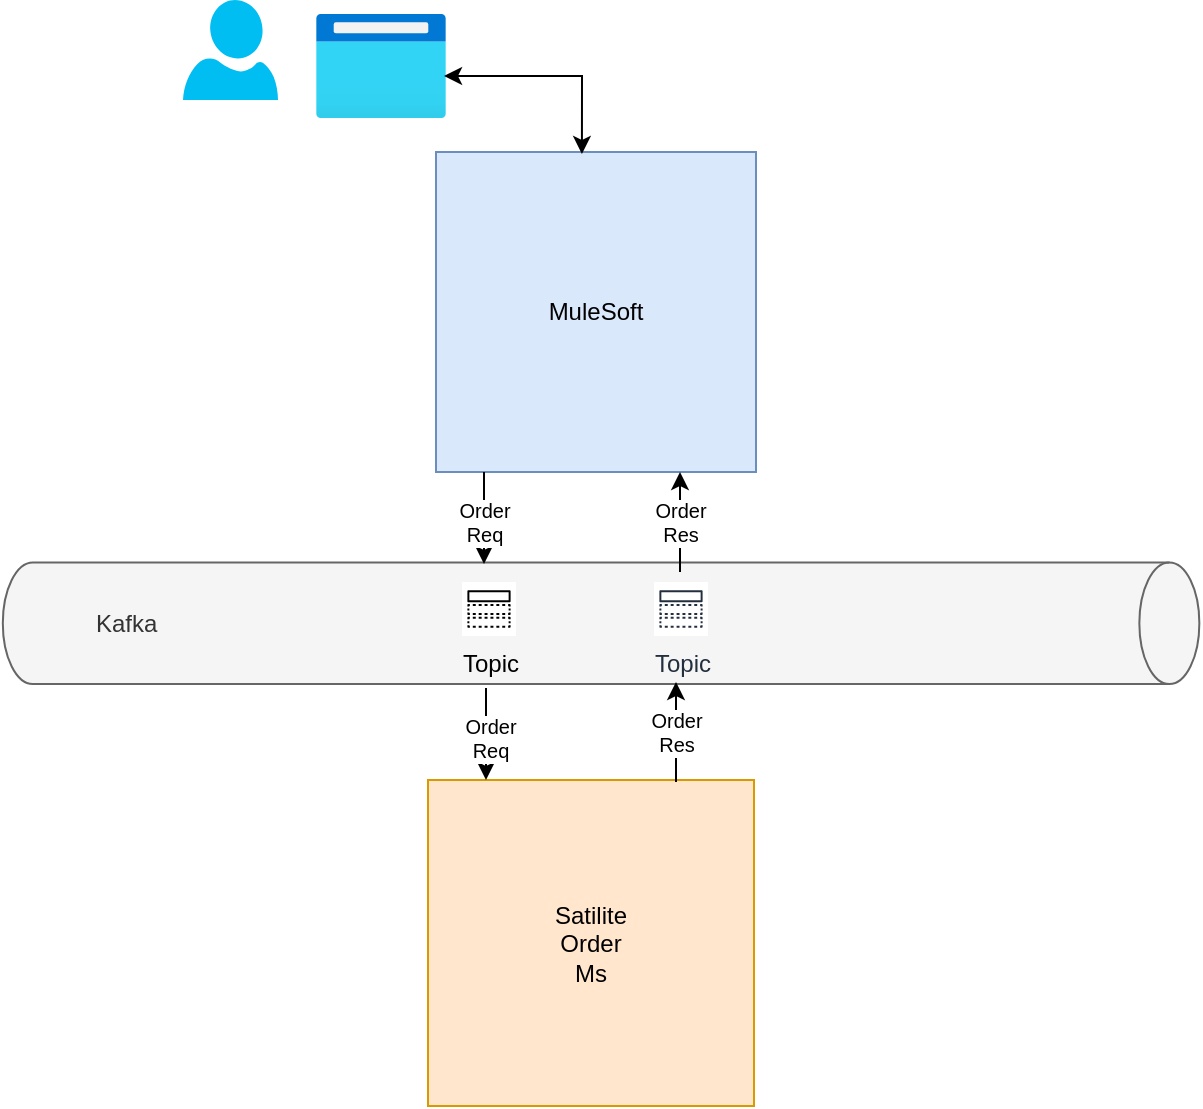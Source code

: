 <mxfile version="20.5.1" type="github"><diagram id="4_XCW6oBCm1cpU5HytLm" name="Page-1"><mxGraphModel dx="782" dy="392" grid="1" gridSize="6" guides="1" tooltips="1" connect="1" arrows="1" fold="1" page="1" pageScale="1" pageWidth="1600" pageHeight="900" math="0" shadow="0"><root><mxCell id="0"/><mxCell id="1" parent="0"/><mxCell id="z-evEIbB-mycxp6DsX3G-1" value="&lt;div&gt;&lt;blockquote&gt;Kafka&lt;/blockquote&gt;&lt;/div&gt;" style="shape=cylinder3;whiteSpace=wrap;html=1;boundedLbl=1;backgroundOutline=1;size=15;rotation=90;fillColor=#f5f5f5;fontColor=#333333;strokeColor=#666666;align=left;verticalAlign=middle;horizontal=0;" parent="1" vertex="1"><mxGeometry x="675.13" y="163.47" width="60.82" height="598.27" as="geometry"/></mxCell><mxCell id="z-evEIbB-mycxp6DsX3G-6" value="MuleSoft" style="whiteSpace=wrap;html=1;aspect=fixed;fillColor=#dae8fc;strokeColor=#6c8ebf;" parent="1" vertex="1"><mxGeometry x="623" y="227" width="160" height="160" as="geometry"/></mxCell><mxCell id="z-evEIbB-mycxp6DsX3G-26" value="Topic" style="sketch=0;outlineConnect=0;fontColor=#232F3E;gradientColor=none;strokeColor=#232F3E;fillColor=#ffffff;dashed=0;verticalLabelPosition=bottom;verticalAlign=top;align=center;html=1;fontSize=12;fontStyle=0;aspect=fixed;shape=mxgraph.aws4.resourceIcon;resIcon=mxgraph.aws4.topic;" parent="1" vertex="1"><mxGeometry x="732" y="442" width="27" height="27" as="geometry"/></mxCell><mxCell id="z-evEIbB-mycxp6DsX3G-2" value="&lt;div&gt;Satilite&lt;/div&gt;&lt;div&gt;Order&lt;/div&gt;&lt;div&gt;Ms&lt;br&gt;&lt;/div&gt;" style="whiteSpace=wrap;html=1;aspect=fixed;fillColor=#ffe6cc;strokeColor=#d79b00;" parent="1" vertex="1"><mxGeometry x="619" y="541" width="163" height="163" as="geometry"/></mxCell><mxCell id="z-evEIbB-mycxp6DsX3G-8" value="" style="endArrow=classic;html=1;rounded=0;fontSize=10;entryX=0.5;entryY=0;entryDx=0;entryDy=0;" parent="1" edge="1"><mxGeometry width="50" height="50" relative="1" as="geometry"><mxPoint x="648" y="495" as="sourcePoint"/><mxPoint x="648" y="541" as="targetPoint"/></mxGeometry></mxCell><mxCell id="z-evEIbB-mycxp6DsX3G-23" value="&lt;div style=&quot;font-size: 10px;&quot;&gt;Order&lt;/div&gt;&lt;div style=&quot;font-size: 10px;&quot;&gt;Req&lt;br style=&quot;font-size: 10px;&quot;&gt;&lt;/div&gt;" style="edgeLabel;html=1;align=center;verticalAlign=middle;resizable=0;points=[];fontSize=10;" parent="z-evEIbB-mycxp6DsX3G-8" vertex="1" connectable="0"><mxGeometry x="0.058" y="2" relative="1" as="geometry"><mxPoint as="offset"/></mxGeometry></mxCell><mxCell id="z-evEIbB-mycxp6DsX3G-28" value="" style="endArrow=classic;html=1;rounded=0;fontSize=10;entryX=0.5;entryY=0;entryDx=0;entryDy=0;" parent="1" edge="1"><mxGeometry width="50" height="50" relative="1" as="geometry"><mxPoint x="647" y="387" as="sourcePoint"/><mxPoint x="647" y="433" as="targetPoint"/></mxGeometry></mxCell><mxCell id="z-evEIbB-mycxp6DsX3G-29" value="&lt;div style=&quot;font-size: 10px;&quot;&gt;Order&lt;/div&gt;&lt;div style=&quot;font-size: 10px;&quot;&gt;Req&lt;br style=&quot;font-size: 10px;&quot;&gt;&lt;/div&gt;" style="edgeLabel;html=1;align=center;verticalAlign=middle;resizable=0;points=[];fontSize=10;" parent="z-evEIbB-mycxp6DsX3G-28" vertex="1" connectable="0"><mxGeometry x="0.058" y="2" relative="1" as="geometry"><mxPoint x="-2" as="offset"/></mxGeometry></mxCell><mxCell id="z-evEIbB-mycxp6DsX3G-30" value="&lt;div&gt;Order&lt;/div&gt;&lt;div&gt;Res&lt;br&gt;&lt;/div&gt;" style="endArrow=classic;html=1;rounded=0;fontSize=10;" parent="1" edge="1"><mxGeometry width="50" height="50" relative="1" as="geometry"><mxPoint x="745" y="437" as="sourcePoint"/><mxPoint x="745" y="387" as="targetPoint"/></mxGeometry></mxCell><mxCell id="z-evEIbB-mycxp6DsX3G-31" value="Topic" style="sketch=0;outlineConnect=0;dashed=0;verticalLabelPosition=bottom;verticalAlign=top;align=center;html=1;fontSize=12;fontStyle=0;aspect=fixed;shape=mxgraph.aws4.resourceIcon;resIcon=mxgraph.aws4.topic;" parent="1" vertex="1"><mxGeometry x="636" y="442" width="27" height="27" as="geometry"/></mxCell><mxCell id="z-evEIbB-mycxp6DsX3G-32" value="&lt;div&gt;Order&lt;/div&gt;&lt;div&gt;Res&lt;br&gt;&lt;/div&gt;" style="endArrow=classic;html=1;rounded=0;fontSize=10;" parent="1" edge="1"><mxGeometry width="50" height="50" relative="1" as="geometry"><mxPoint x="743" y="542" as="sourcePoint"/><mxPoint x="743" y="492" as="targetPoint"/></mxGeometry></mxCell><mxCell id="z-evEIbB-mycxp6DsX3G-33" value="" style="verticalLabelPosition=bottom;html=1;verticalAlign=top;align=center;strokeColor=none;fillColor=#00BEF2;shape=mxgraph.azure.user;" parent="1" vertex="1"><mxGeometry x="496.5" y="151" width="47.5" height="50" as="geometry"/></mxCell><mxCell id="z-evEIbB-mycxp6DsX3G-34" value="" style="aspect=fixed;html=1;points=[];align=center;image;fontSize=12;image=img/lib/azure2/general/Browser.svg;" parent="1" vertex="1"><mxGeometry x="563" y="158" width="65" height="52" as="geometry"/></mxCell><mxCell id="cr2bw7VEWZrKkW5rvbbm-2" value="" style="endArrow=classic;startArrow=classic;html=1;rounded=0;entryX=0.456;entryY=0.006;entryDx=0;entryDy=0;entryPerimeter=0;exitX=0.985;exitY=0.596;exitDx=0;exitDy=0;exitPerimeter=0;edgeStyle=orthogonalEdgeStyle;" edge="1" parent="1" source="z-evEIbB-mycxp6DsX3G-34" target="z-evEIbB-mycxp6DsX3G-6"><mxGeometry width="50" height="50" relative="1" as="geometry"><mxPoint x="544" y="302" as="sourcePoint"/><mxPoint x="594" y="252" as="targetPoint"/></mxGeometry></mxCell></root></mxGraphModel></diagram></mxfile>